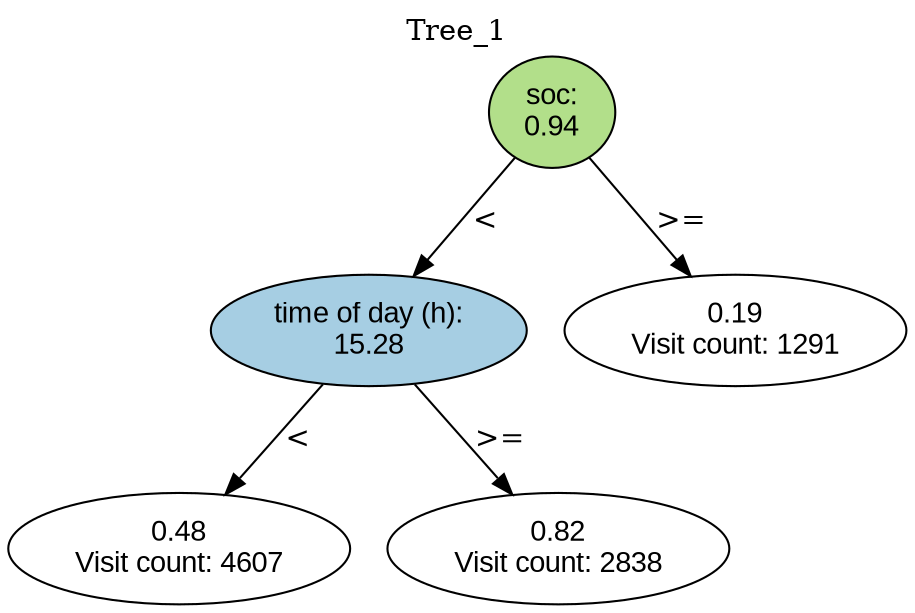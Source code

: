 digraph BST {
    node [fontname="Arial" style=filled colorscheme=paired12];
    0 [ label = "soc:
0.94" fillcolor=3];
    1 [ label = "time of day (h):
15.28" fillcolor=1];
    2 [ label = "0.48
Visit count: 4607" fillcolor=white];
    3 [ label = "0.82
Visit count: 2838" fillcolor=white];
    4 [ label = "0.19
Visit count: 1291" fillcolor=white];

    0  -> 1[ label = "<"];
    0  -> 4[ label = ">="];
    1  -> 2[ label = "<"];
    1  -> 3[ label = ">="];

    labelloc="t";
    label="Tree_1";
}